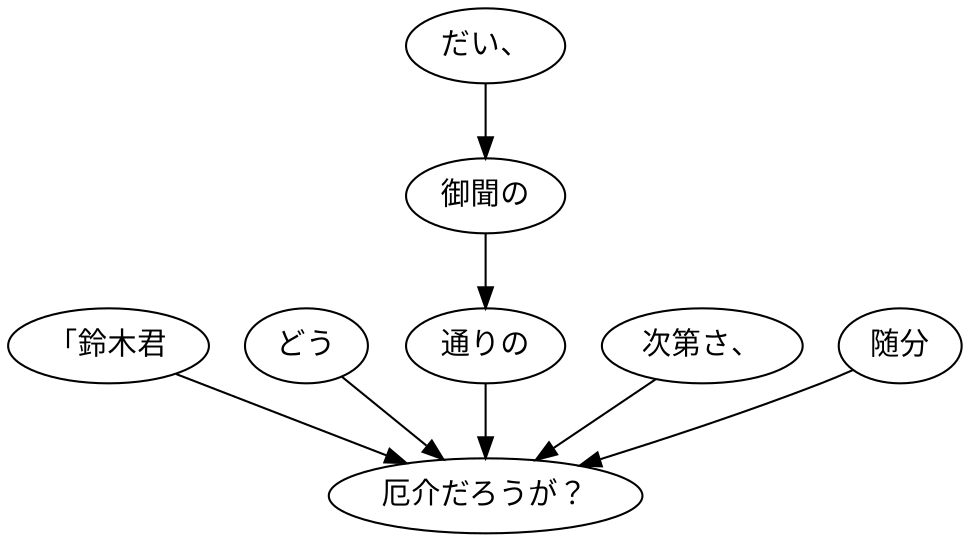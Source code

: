 digraph graph2155 {
	node0 [label="「鈴木君"];
	node1 [label="どう"];
	node2 [label="だい、"];
	node3 [label="御聞の"];
	node4 [label="通りの"];
	node5 [label="次第さ、"];
	node6 [label="随分"];
	node7 [label="厄介だろうが？"];
	node0 -> node7;
	node1 -> node7;
	node2 -> node3;
	node3 -> node4;
	node4 -> node7;
	node5 -> node7;
	node6 -> node7;
}
